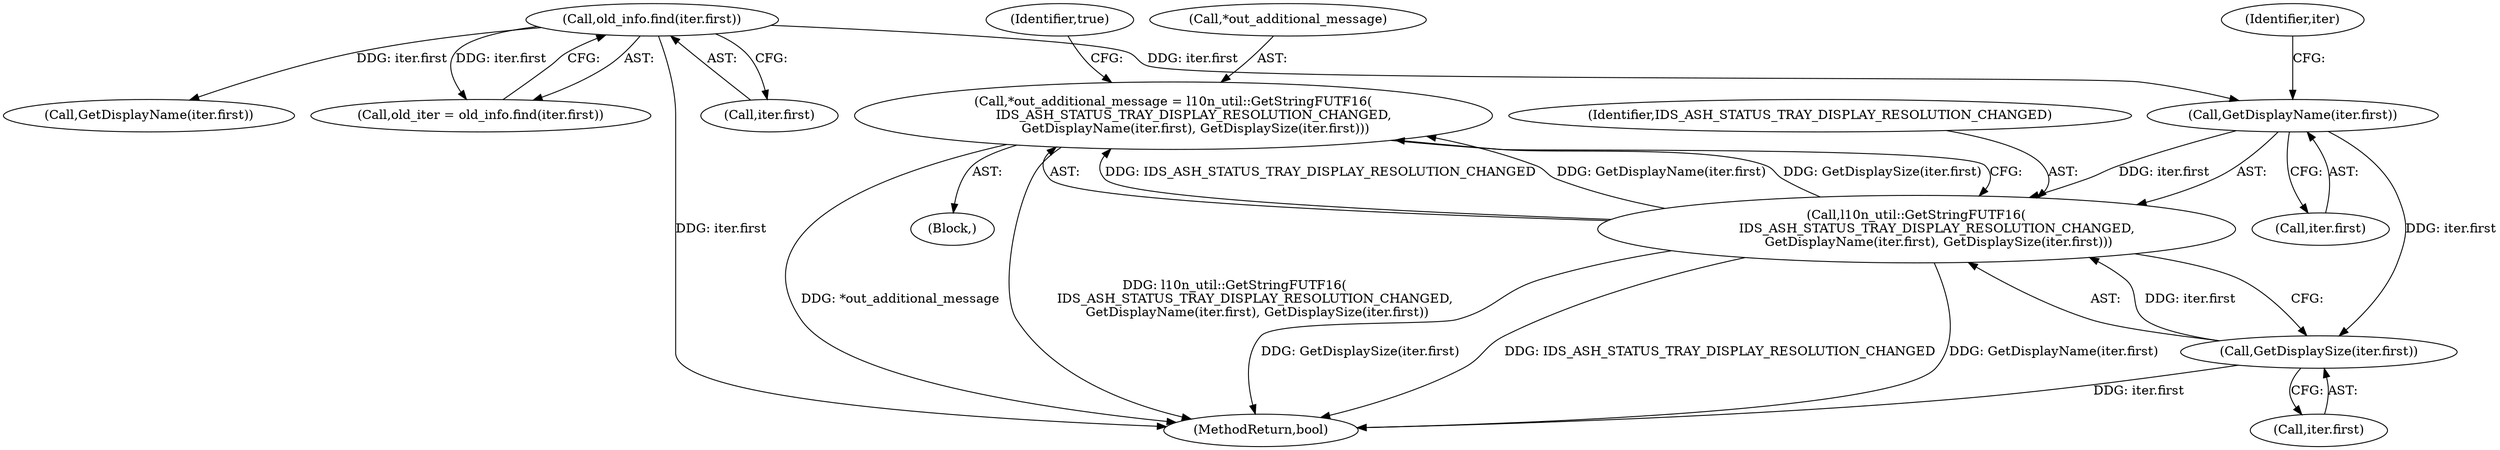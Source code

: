 digraph "0_Chrome_31b81d4cf8b6a063391839816c82fc61c8272e53@pointer" {
"1000238" [label="(Call,*out_additional_message = l10n_util::GetStringFUTF16(\n          IDS_ASH_STATUS_TRAY_DISPLAY_RESOLUTION_CHANGED,\n           GetDisplayName(iter.first), GetDisplaySize(iter.first)))"];
"1000241" [label="(Call,l10n_util::GetStringFUTF16(\n          IDS_ASH_STATUS_TRAY_DISPLAY_RESOLUTION_CHANGED,\n           GetDisplayName(iter.first), GetDisplaySize(iter.first)))"];
"1000243" [label="(Call,GetDisplayName(iter.first))"];
"1000219" [label="(Call,old_info.find(iter.first))"];
"1000247" [label="(Call,GetDisplaySize(iter.first))"];
"1000244" [label="(Call,iter.first)"];
"1000243" [label="(Call,GetDisplayName(iter.first))"];
"1000219" [label="(Call,old_info.find(iter.first))"];
"1000249" [label="(Identifier,iter)"];
"1000237" [label="(Block,)"];
"1000247" [label="(Call,GetDisplaySize(iter.first))"];
"1000304" [label="(MethodReturn,bool)"];
"1000248" [label="(Call,iter.first)"];
"1000220" [label="(Call,iter.first)"];
"1000239" [label="(Call,*out_additional_message)"];
"1000241" [label="(Call,l10n_util::GetStringFUTF16(\n          IDS_ASH_STATUS_TRAY_DISPLAY_RESOLUTION_CHANGED,\n           GetDisplayName(iter.first), GetDisplaySize(iter.first)))"];
"1000217" [label="(Call,old_iter = old_info.find(iter.first))"];
"1000252" [label="(Identifier,true)"];
"1000294" [label="(Call,GetDisplayName(iter.first))"];
"1000238" [label="(Call,*out_additional_message = l10n_util::GetStringFUTF16(\n          IDS_ASH_STATUS_TRAY_DISPLAY_RESOLUTION_CHANGED,\n           GetDisplayName(iter.first), GetDisplaySize(iter.first)))"];
"1000242" [label="(Identifier,IDS_ASH_STATUS_TRAY_DISPLAY_RESOLUTION_CHANGED)"];
"1000238" -> "1000237"  [label="AST: "];
"1000238" -> "1000241"  [label="CFG: "];
"1000239" -> "1000238"  [label="AST: "];
"1000241" -> "1000238"  [label="AST: "];
"1000252" -> "1000238"  [label="CFG: "];
"1000238" -> "1000304"  [label="DDG: *out_additional_message"];
"1000238" -> "1000304"  [label="DDG: l10n_util::GetStringFUTF16(\n          IDS_ASH_STATUS_TRAY_DISPLAY_RESOLUTION_CHANGED,\n           GetDisplayName(iter.first), GetDisplaySize(iter.first))"];
"1000241" -> "1000238"  [label="DDG: IDS_ASH_STATUS_TRAY_DISPLAY_RESOLUTION_CHANGED"];
"1000241" -> "1000238"  [label="DDG: GetDisplayName(iter.first)"];
"1000241" -> "1000238"  [label="DDG: GetDisplaySize(iter.first)"];
"1000241" -> "1000247"  [label="CFG: "];
"1000242" -> "1000241"  [label="AST: "];
"1000243" -> "1000241"  [label="AST: "];
"1000247" -> "1000241"  [label="AST: "];
"1000241" -> "1000304"  [label="DDG: IDS_ASH_STATUS_TRAY_DISPLAY_RESOLUTION_CHANGED"];
"1000241" -> "1000304"  [label="DDG: GetDisplayName(iter.first)"];
"1000241" -> "1000304"  [label="DDG: GetDisplaySize(iter.first)"];
"1000243" -> "1000241"  [label="DDG: iter.first"];
"1000247" -> "1000241"  [label="DDG: iter.first"];
"1000243" -> "1000244"  [label="CFG: "];
"1000244" -> "1000243"  [label="AST: "];
"1000249" -> "1000243"  [label="CFG: "];
"1000219" -> "1000243"  [label="DDG: iter.first"];
"1000243" -> "1000247"  [label="DDG: iter.first"];
"1000219" -> "1000217"  [label="AST: "];
"1000219" -> "1000220"  [label="CFG: "];
"1000220" -> "1000219"  [label="AST: "];
"1000217" -> "1000219"  [label="CFG: "];
"1000219" -> "1000304"  [label="DDG: iter.first"];
"1000219" -> "1000217"  [label="DDG: iter.first"];
"1000219" -> "1000294"  [label="DDG: iter.first"];
"1000247" -> "1000248"  [label="CFG: "];
"1000248" -> "1000247"  [label="AST: "];
"1000247" -> "1000304"  [label="DDG: iter.first"];
}
